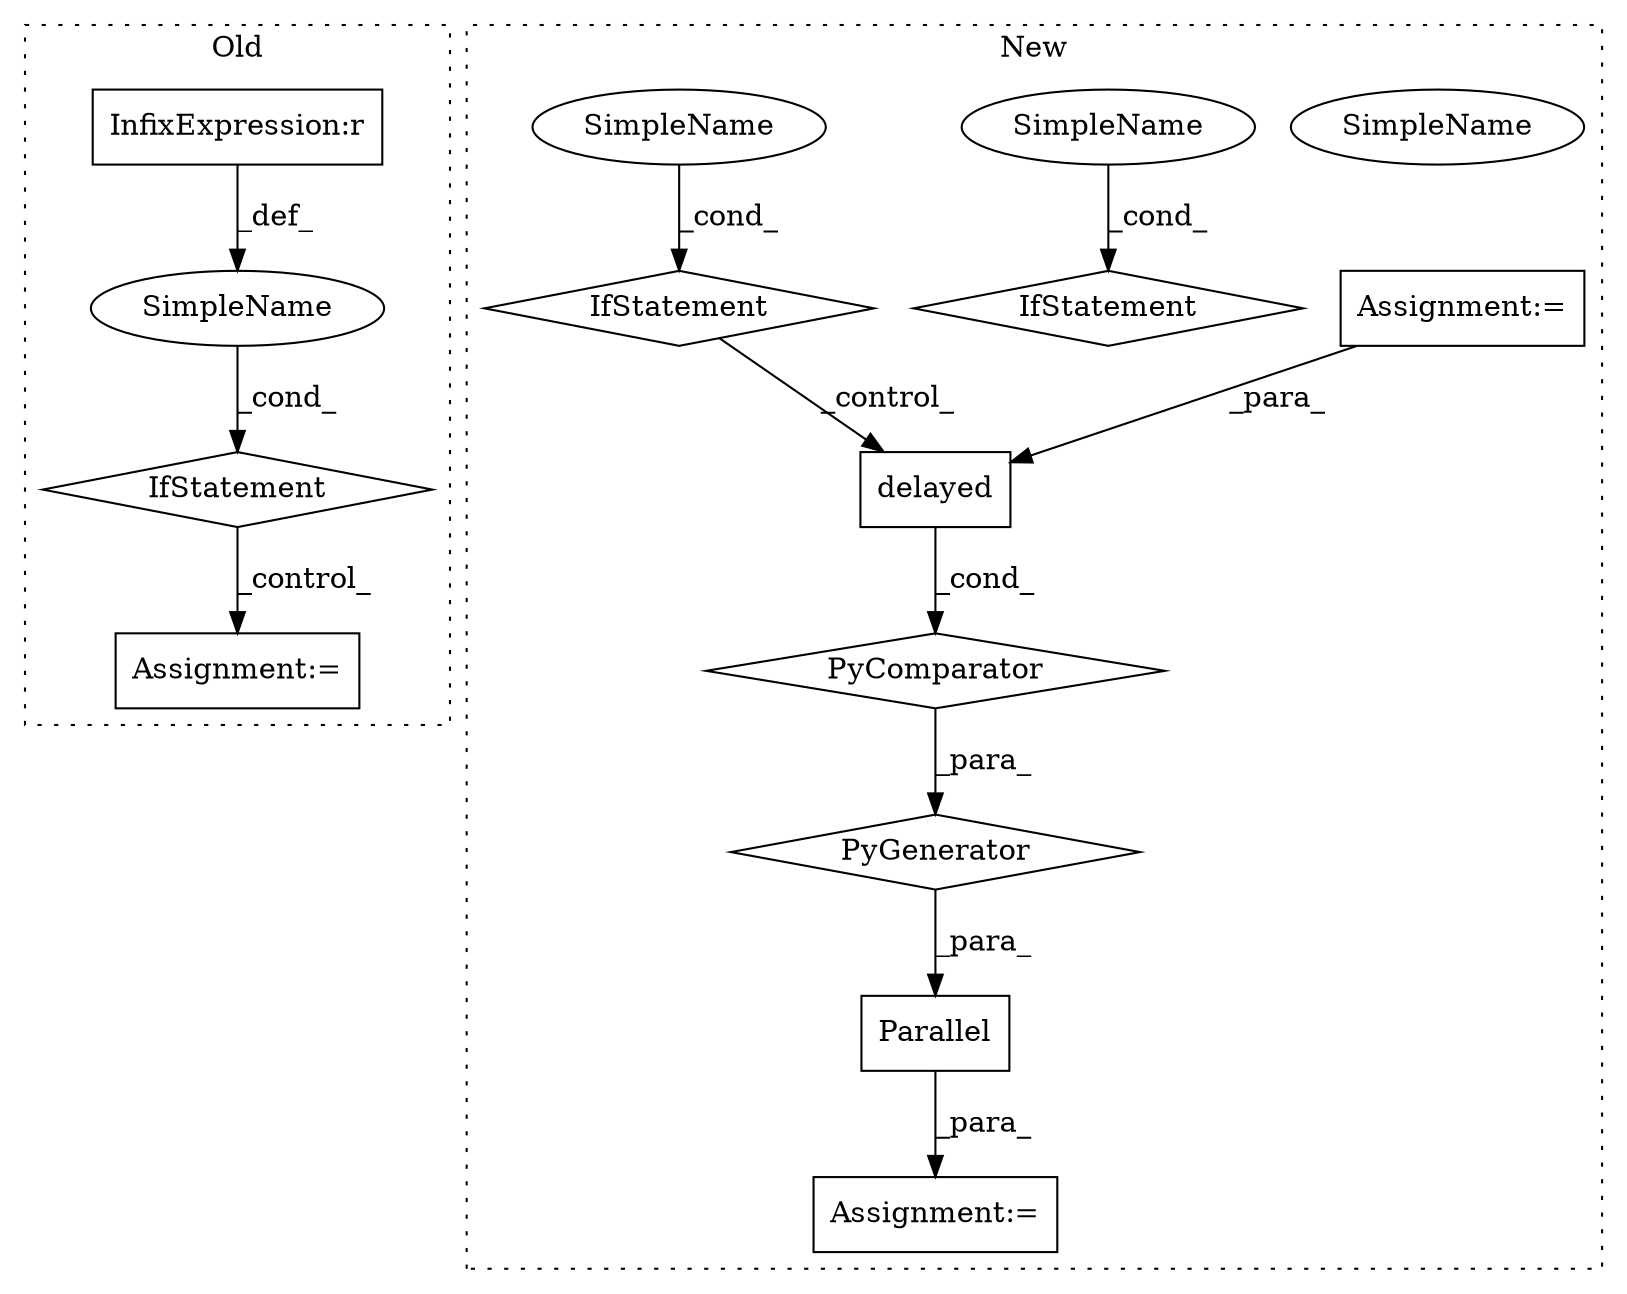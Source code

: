 digraph G {
subgraph cluster0 {
1 [label="IfStatement" a="25" s="12409,12438" l="4,2" shape="diamond"];
10 [label="SimpleName" a="42" s="" l="" shape="ellipse"];
11 [label="Assignment:=" a="7" s="12471" l="1" shape="box"];
12 [label="InfixExpression:r" a="27" s="12430" l="4" shape="box"];
label = "Old";
style="dotted";
}
subgraph cluster1 {
2 [label="Parallel" a="32" s="12540,12859" l="20,-3" shape="box"];
3 [label="PyGenerator" a="107" s="12560" l="299" shape="diamond"];
4 [label="PyComparator" a="113" s="12711" l="36" shape="diamond"];
5 [label="Assignment:=" a="7" s="12711" l="36" shape="box"];
6 [label="delayed" a="32" s="12560,12646" l="8,1" shape="box"];
7 [label="IfStatement" a="25" s="12711" l="36" shape="diamond"];
8 [label="SimpleName" a="42" s="12742" l="5" shape="ellipse"];
9 [label="Assignment:=" a="7" s="12539" l="1" shape="box"];
13 [label="IfStatement" a="25" s="12811" l="42" shape="diamond"];
14 [label="SimpleName" a="42" s="12848" l="5" shape="ellipse"];
15 [label="SimpleName" a="42" s="12742" l="5" shape="ellipse"];
label = "New";
style="dotted";
}
1 -> 11 [label="_control_"];
2 -> 9 [label="_para_"];
3 -> 2 [label="_para_"];
4 -> 3 [label="_para_"];
5 -> 6 [label="_para_"];
6 -> 4 [label="_cond_"];
7 -> 6 [label="_control_"];
10 -> 1 [label="_cond_"];
12 -> 10 [label="_def_"];
14 -> 13 [label="_cond_"];
15 -> 7 [label="_cond_"];
}